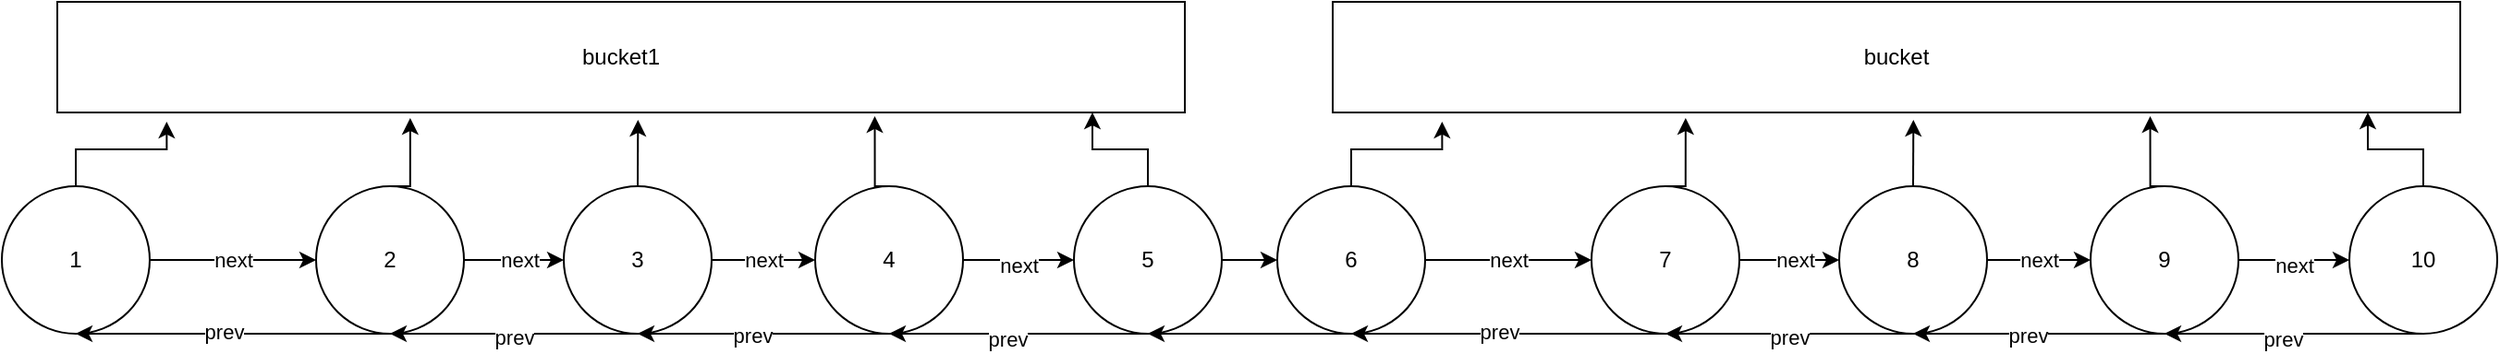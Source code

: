 <mxfile version="20.6.0" type="github"><diagram id="-1y04_MO0QQJUDUUSEFN" name="第 1 页"><mxGraphModel dx="1186" dy="733" grid="1" gridSize="10" guides="1" tooltips="1" connect="1" arrows="1" fold="1" page="1" pageScale="1" pageWidth="827" pageHeight="1169" math="0" shadow="0"><root><mxCell id="0"/><mxCell id="1" parent="0"/><mxCell id="ehHXCEhNEB2Bai333ihY-7" value="next" style="edgeStyle=orthogonalEdgeStyle;rounded=0;orthogonalLoop=1;jettySize=auto;html=1;exitX=1;exitY=0.5;exitDx=0;exitDy=0;entryX=0;entryY=0.5;entryDx=0;entryDy=0;" edge="1" parent="1" source="ehHXCEhNEB2Bai333ihY-1" target="ehHXCEhNEB2Bai333ihY-3"><mxGeometry relative="1" as="geometry"/></mxCell><mxCell id="ehHXCEhNEB2Bai333ihY-11" style="edgeStyle=orthogonalEdgeStyle;rounded=0;orthogonalLoop=1;jettySize=auto;html=1;exitX=0.5;exitY=0;exitDx=0;exitDy=0;entryX=0.097;entryY=1.083;entryDx=0;entryDy=0;entryPerimeter=0;" edge="1" parent="1" source="ehHXCEhNEB2Bai333ihY-1" target="ehHXCEhNEB2Bai333ihY-2"><mxGeometry relative="1" as="geometry"/></mxCell><mxCell id="ehHXCEhNEB2Bai333ihY-1" value="1" style="ellipse;whiteSpace=wrap;html=1;aspect=fixed;" vertex="1" parent="1"><mxGeometry x="70" y="130" width="80" height="80" as="geometry"/></mxCell><mxCell id="ehHXCEhNEB2Bai333ihY-2" value="bucket1" style="rounded=0;whiteSpace=wrap;html=1;" vertex="1" parent="1"><mxGeometry x="100" y="30" width="610" height="60" as="geometry"/></mxCell><mxCell id="ehHXCEhNEB2Bai333ihY-8" style="edgeStyle=orthogonalEdgeStyle;rounded=0;orthogonalLoop=1;jettySize=auto;html=1;exitX=1;exitY=0.5;exitDx=0;exitDy=0;entryX=0;entryY=0.5;entryDx=0;entryDy=0;" edge="1" parent="1" source="ehHXCEhNEB2Bai333ihY-3" target="ehHXCEhNEB2Bai333ihY-4"><mxGeometry relative="1" as="geometry"/></mxCell><mxCell id="ehHXCEhNEB2Bai333ihY-25" value="next" style="edgeLabel;html=1;align=center;verticalAlign=middle;resizable=0;points=[];" vertex="1" connectable="0" parent="ehHXCEhNEB2Bai333ihY-8"><mxGeometry x="0.091" relative="1" as="geometry"><mxPoint as="offset"/></mxGeometry></mxCell><mxCell id="ehHXCEhNEB2Bai333ihY-13" style="edgeStyle=orthogonalEdgeStyle;rounded=0;orthogonalLoop=1;jettySize=auto;html=1;exitX=0.5;exitY=0;exitDx=0;exitDy=0;entryX=0.313;entryY=1.05;entryDx=0;entryDy=0;entryPerimeter=0;" edge="1" parent="1" source="ehHXCEhNEB2Bai333ihY-3" target="ehHXCEhNEB2Bai333ihY-2"><mxGeometry relative="1" as="geometry"/></mxCell><mxCell id="ehHXCEhNEB2Bai333ihY-19" style="rounded=0;orthogonalLoop=1;jettySize=auto;html=1;exitX=0.5;exitY=1;exitDx=0;exitDy=0;entryX=0.5;entryY=1;entryDx=0;entryDy=0;" edge="1" parent="1" source="ehHXCEhNEB2Bai333ihY-3" target="ehHXCEhNEB2Bai333ihY-1"><mxGeometry relative="1" as="geometry"/></mxCell><mxCell id="ehHXCEhNEB2Bai333ihY-31" value="prev" style="edgeLabel;html=1;align=center;verticalAlign=middle;resizable=0;points=[];" vertex="1" connectable="0" parent="ehHXCEhNEB2Bai333ihY-19"><mxGeometry x="0.061" y="-1" relative="1" as="geometry"><mxPoint as="offset"/></mxGeometry></mxCell><mxCell id="ehHXCEhNEB2Bai333ihY-3" value="2" style="ellipse;whiteSpace=wrap;html=1;aspect=fixed;" vertex="1" parent="1"><mxGeometry x="240" y="130" width="80" height="80" as="geometry"/></mxCell><mxCell id="ehHXCEhNEB2Bai333ihY-15" style="edgeStyle=orthogonalEdgeStyle;rounded=0;orthogonalLoop=1;jettySize=auto;html=1;exitX=0.5;exitY=0;exitDx=0;exitDy=0;entryX=0.515;entryY=1.067;entryDx=0;entryDy=0;entryPerimeter=0;" edge="1" parent="1" source="ehHXCEhNEB2Bai333ihY-4" target="ehHXCEhNEB2Bai333ihY-2"><mxGeometry relative="1" as="geometry"/></mxCell><mxCell id="ehHXCEhNEB2Bai333ihY-20" style="rounded=0;orthogonalLoop=1;jettySize=auto;html=1;exitX=0.5;exitY=1;exitDx=0;exitDy=0;entryX=0.5;entryY=1;entryDx=0;entryDy=0;" edge="1" parent="1" source="ehHXCEhNEB2Bai333ihY-4" target="ehHXCEhNEB2Bai333ihY-3"><mxGeometry relative="1" as="geometry"/></mxCell><mxCell id="ehHXCEhNEB2Bai333ihY-30" value="prev" style="edgeLabel;html=1;align=center;verticalAlign=middle;resizable=0;points=[];" vertex="1" connectable="0" parent="ehHXCEhNEB2Bai333ihY-20"><mxGeometry y="2" relative="1" as="geometry"><mxPoint as="offset"/></mxGeometry></mxCell><mxCell id="ehHXCEhNEB2Bai333ihY-34" value="next" style="edgeStyle=none;rounded=0;orthogonalLoop=1;jettySize=auto;html=1;exitX=1;exitY=0.5;exitDx=0;exitDy=0;entryX=0;entryY=0.5;entryDx=0;entryDy=0;" edge="1" parent="1" source="ehHXCEhNEB2Bai333ihY-4" target="ehHXCEhNEB2Bai333ihY-5"><mxGeometry relative="1" as="geometry"/></mxCell><mxCell id="ehHXCEhNEB2Bai333ihY-4" value="3" style="ellipse;whiteSpace=wrap;html=1;aspect=fixed;" vertex="1" parent="1"><mxGeometry x="374" y="130" width="80" height="80" as="geometry"/></mxCell><mxCell id="ehHXCEhNEB2Bai333ihY-10" style="edgeStyle=orthogonalEdgeStyle;rounded=0;orthogonalLoop=1;jettySize=auto;html=1;exitX=1;exitY=0.5;exitDx=0;exitDy=0;entryX=0;entryY=0.5;entryDx=0;entryDy=0;" edge="1" parent="1" source="ehHXCEhNEB2Bai333ihY-5" target="ehHXCEhNEB2Bai333ihY-6"><mxGeometry relative="1" as="geometry"/></mxCell><mxCell id="ehHXCEhNEB2Bai333ihY-27" value="next" style="edgeLabel;html=1;align=center;verticalAlign=middle;resizable=0;points=[];" vertex="1" connectable="0" parent="ehHXCEhNEB2Bai333ihY-10"><mxGeometry y="-3" relative="1" as="geometry"><mxPoint as="offset"/></mxGeometry></mxCell><mxCell id="ehHXCEhNEB2Bai333ihY-16" style="edgeStyle=orthogonalEdgeStyle;rounded=0;orthogonalLoop=1;jettySize=auto;html=1;exitX=0.5;exitY=0;exitDx=0;exitDy=0;entryX=0.725;entryY=1.033;entryDx=0;entryDy=0;entryPerimeter=0;" edge="1" parent="1" source="ehHXCEhNEB2Bai333ihY-5" target="ehHXCEhNEB2Bai333ihY-2"><mxGeometry relative="1" as="geometry"/></mxCell><mxCell id="ehHXCEhNEB2Bai333ihY-21" style="rounded=0;orthogonalLoop=1;jettySize=auto;html=1;exitX=0.5;exitY=1;exitDx=0;exitDy=0;entryX=0.5;entryY=1;entryDx=0;entryDy=0;" edge="1" parent="1" source="ehHXCEhNEB2Bai333ihY-5" target="ehHXCEhNEB2Bai333ihY-4"><mxGeometry relative="1" as="geometry"/></mxCell><mxCell id="ehHXCEhNEB2Bai333ihY-29" value="prev" style="edgeLabel;html=1;align=center;verticalAlign=middle;resizable=0;points=[];" vertex="1" connectable="0" parent="ehHXCEhNEB2Bai333ihY-21"><mxGeometry x="0.095" y="1" relative="1" as="geometry"><mxPoint as="offset"/></mxGeometry></mxCell><mxCell id="ehHXCEhNEB2Bai333ihY-5" value="4" style="ellipse;whiteSpace=wrap;html=1;aspect=fixed;" vertex="1" parent="1"><mxGeometry x="510" y="130" width="80" height="80" as="geometry"/></mxCell><mxCell id="ehHXCEhNEB2Bai333ihY-17" style="edgeStyle=orthogonalEdgeStyle;rounded=0;orthogonalLoop=1;jettySize=auto;html=1;exitX=0.5;exitY=0;exitDx=0;exitDy=0;entryX=0.918;entryY=1;entryDx=0;entryDy=0;entryPerimeter=0;" edge="1" parent="1" source="ehHXCEhNEB2Bai333ihY-6" target="ehHXCEhNEB2Bai333ihY-2"><mxGeometry relative="1" as="geometry"/></mxCell><mxCell id="ehHXCEhNEB2Bai333ihY-22" style="rounded=0;orthogonalLoop=1;jettySize=auto;html=1;exitX=0.5;exitY=1;exitDx=0;exitDy=0;entryX=0.5;entryY=1;entryDx=0;entryDy=0;" edge="1" parent="1" source="ehHXCEhNEB2Bai333ihY-6" target="ehHXCEhNEB2Bai333ihY-5"><mxGeometry relative="1" as="geometry"/></mxCell><mxCell id="ehHXCEhNEB2Bai333ihY-28" value="prev" style="edgeLabel;html=1;align=center;verticalAlign=middle;resizable=0;points=[];" vertex="1" connectable="0" parent="ehHXCEhNEB2Bai333ihY-22"><mxGeometry x="0.083" y="3" relative="1" as="geometry"><mxPoint as="offset"/></mxGeometry></mxCell><mxCell id="ehHXCEhNEB2Bai333ihY-60" style="edgeStyle=none;rounded=0;orthogonalLoop=1;jettySize=auto;html=1;exitX=1;exitY=0.5;exitDx=0;exitDy=0;entryX=0;entryY=0.5;entryDx=0;entryDy=0;" edge="1" parent="1" source="ehHXCEhNEB2Bai333ihY-6" target="ehHXCEhNEB2Bai333ihY-37"><mxGeometry relative="1" as="geometry"/></mxCell><mxCell id="ehHXCEhNEB2Bai333ihY-6" value="5" style="ellipse;whiteSpace=wrap;html=1;aspect=fixed;" vertex="1" parent="1"><mxGeometry x="650" y="130" width="80" height="80" as="geometry"/></mxCell><mxCell id="ehHXCEhNEB2Bai333ihY-35" value="next" style="edgeStyle=orthogonalEdgeStyle;rounded=0;orthogonalLoop=1;jettySize=auto;html=1;exitX=1;exitY=0.5;exitDx=0;exitDy=0;entryX=0;entryY=0.5;entryDx=0;entryDy=0;" edge="1" parent="1" source="ehHXCEhNEB2Bai333ihY-37" target="ehHXCEhNEB2Bai333ihY-44"><mxGeometry relative="1" as="geometry"/></mxCell><mxCell id="ehHXCEhNEB2Bai333ihY-36" style="edgeStyle=orthogonalEdgeStyle;rounded=0;orthogonalLoop=1;jettySize=auto;html=1;exitX=0.5;exitY=0;exitDx=0;exitDy=0;entryX=0.097;entryY=1.083;entryDx=0;entryDy=0;entryPerimeter=0;" edge="1" parent="1" source="ehHXCEhNEB2Bai333ihY-37" target="ehHXCEhNEB2Bai333ihY-38"><mxGeometry relative="1" as="geometry"/></mxCell><mxCell id="ehHXCEhNEB2Bai333ihY-61" style="edgeStyle=none;rounded=0;orthogonalLoop=1;jettySize=auto;html=1;exitX=0.5;exitY=1;exitDx=0;exitDy=0;entryX=0.5;entryY=1;entryDx=0;entryDy=0;" edge="1" parent="1" source="ehHXCEhNEB2Bai333ihY-37" target="ehHXCEhNEB2Bai333ihY-6"><mxGeometry relative="1" as="geometry"/></mxCell><mxCell id="ehHXCEhNEB2Bai333ihY-37" value="6" style="ellipse;whiteSpace=wrap;html=1;aspect=fixed;" vertex="1" parent="1"><mxGeometry x="760" y="130" width="80" height="80" as="geometry"/></mxCell><mxCell id="ehHXCEhNEB2Bai333ihY-38" value="bucket" style="rounded=0;whiteSpace=wrap;html=1;" vertex="1" parent="1"><mxGeometry x="790" y="30" width="610" height="60" as="geometry"/></mxCell><mxCell id="ehHXCEhNEB2Bai333ihY-39" style="edgeStyle=orthogonalEdgeStyle;rounded=0;orthogonalLoop=1;jettySize=auto;html=1;exitX=1;exitY=0.5;exitDx=0;exitDy=0;entryX=0;entryY=0.5;entryDx=0;entryDy=0;" edge="1" parent="1" source="ehHXCEhNEB2Bai333ihY-44" target="ehHXCEhNEB2Bai333ihY-49"><mxGeometry relative="1" as="geometry"/></mxCell><mxCell id="ehHXCEhNEB2Bai333ihY-40" value="next" style="edgeLabel;html=1;align=center;verticalAlign=middle;resizable=0;points=[];" vertex="1" connectable="0" parent="ehHXCEhNEB2Bai333ihY-39"><mxGeometry x="0.091" relative="1" as="geometry"><mxPoint as="offset"/></mxGeometry></mxCell><mxCell id="ehHXCEhNEB2Bai333ihY-41" style="edgeStyle=orthogonalEdgeStyle;rounded=0;orthogonalLoop=1;jettySize=auto;html=1;exitX=0.5;exitY=0;exitDx=0;exitDy=0;entryX=0.313;entryY=1.05;entryDx=0;entryDy=0;entryPerimeter=0;" edge="1" parent="1" source="ehHXCEhNEB2Bai333ihY-44" target="ehHXCEhNEB2Bai333ihY-38"><mxGeometry relative="1" as="geometry"/></mxCell><mxCell id="ehHXCEhNEB2Bai333ihY-42" style="rounded=0;orthogonalLoop=1;jettySize=auto;html=1;exitX=0.5;exitY=1;exitDx=0;exitDy=0;entryX=0.5;entryY=1;entryDx=0;entryDy=0;" edge="1" parent="1" source="ehHXCEhNEB2Bai333ihY-44" target="ehHXCEhNEB2Bai333ihY-37"><mxGeometry relative="1" as="geometry"/></mxCell><mxCell id="ehHXCEhNEB2Bai333ihY-43" value="prev" style="edgeLabel;html=1;align=center;verticalAlign=middle;resizable=0;points=[];" vertex="1" connectable="0" parent="ehHXCEhNEB2Bai333ihY-42"><mxGeometry x="0.061" y="-1" relative="1" as="geometry"><mxPoint as="offset"/></mxGeometry></mxCell><mxCell id="ehHXCEhNEB2Bai333ihY-44" value="7" style="ellipse;whiteSpace=wrap;html=1;aspect=fixed;" vertex="1" parent="1"><mxGeometry x="930" y="130" width="80" height="80" as="geometry"/></mxCell><mxCell id="ehHXCEhNEB2Bai333ihY-45" style="edgeStyle=orthogonalEdgeStyle;rounded=0;orthogonalLoop=1;jettySize=auto;html=1;exitX=0.5;exitY=0;exitDx=0;exitDy=0;entryX=0.515;entryY=1.067;entryDx=0;entryDy=0;entryPerimeter=0;" edge="1" parent="1" source="ehHXCEhNEB2Bai333ihY-49" target="ehHXCEhNEB2Bai333ihY-38"><mxGeometry relative="1" as="geometry"/></mxCell><mxCell id="ehHXCEhNEB2Bai333ihY-46" style="rounded=0;orthogonalLoop=1;jettySize=auto;html=1;exitX=0.5;exitY=1;exitDx=0;exitDy=0;entryX=0.5;entryY=1;entryDx=0;entryDy=0;" edge="1" parent="1" source="ehHXCEhNEB2Bai333ihY-49" target="ehHXCEhNEB2Bai333ihY-44"><mxGeometry relative="1" as="geometry"/></mxCell><mxCell id="ehHXCEhNEB2Bai333ihY-47" value="prev" style="edgeLabel;html=1;align=center;verticalAlign=middle;resizable=0;points=[];" vertex="1" connectable="0" parent="ehHXCEhNEB2Bai333ihY-46"><mxGeometry y="2" relative="1" as="geometry"><mxPoint as="offset"/></mxGeometry></mxCell><mxCell id="ehHXCEhNEB2Bai333ihY-48" value="next" style="edgeStyle=none;rounded=0;orthogonalLoop=1;jettySize=auto;html=1;exitX=1;exitY=0.5;exitDx=0;exitDy=0;entryX=0;entryY=0.5;entryDx=0;entryDy=0;" edge="1" parent="1" source="ehHXCEhNEB2Bai333ihY-49" target="ehHXCEhNEB2Bai333ihY-55"><mxGeometry relative="1" as="geometry"/></mxCell><mxCell id="ehHXCEhNEB2Bai333ihY-49" value="8" style="ellipse;whiteSpace=wrap;html=1;aspect=fixed;" vertex="1" parent="1"><mxGeometry x="1064" y="130" width="80" height="80" as="geometry"/></mxCell><mxCell id="ehHXCEhNEB2Bai333ihY-50" style="edgeStyle=orthogonalEdgeStyle;rounded=0;orthogonalLoop=1;jettySize=auto;html=1;exitX=1;exitY=0.5;exitDx=0;exitDy=0;entryX=0;entryY=0.5;entryDx=0;entryDy=0;" edge="1" parent="1" source="ehHXCEhNEB2Bai333ihY-55" target="ehHXCEhNEB2Bai333ihY-59"><mxGeometry relative="1" as="geometry"/></mxCell><mxCell id="ehHXCEhNEB2Bai333ihY-51" value="next" style="edgeLabel;html=1;align=center;verticalAlign=middle;resizable=0;points=[];" vertex="1" connectable="0" parent="ehHXCEhNEB2Bai333ihY-50"><mxGeometry y="-3" relative="1" as="geometry"><mxPoint as="offset"/></mxGeometry></mxCell><mxCell id="ehHXCEhNEB2Bai333ihY-52" style="edgeStyle=orthogonalEdgeStyle;rounded=0;orthogonalLoop=1;jettySize=auto;html=1;exitX=0.5;exitY=0;exitDx=0;exitDy=0;entryX=0.725;entryY=1.033;entryDx=0;entryDy=0;entryPerimeter=0;" edge="1" parent="1" source="ehHXCEhNEB2Bai333ihY-55" target="ehHXCEhNEB2Bai333ihY-38"><mxGeometry relative="1" as="geometry"/></mxCell><mxCell id="ehHXCEhNEB2Bai333ihY-53" style="rounded=0;orthogonalLoop=1;jettySize=auto;html=1;exitX=0.5;exitY=1;exitDx=0;exitDy=0;entryX=0.5;entryY=1;entryDx=0;entryDy=0;" edge="1" parent="1" source="ehHXCEhNEB2Bai333ihY-55" target="ehHXCEhNEB2Bai333ihY-49"><mxGeometry relative="1" as="geometry"/></mxCell><mxCell id="ehHXCEhNEB2Bai333ihY-54" value="prev" style="edgeLabel;html=1;align=center;verticalAlign=middle;resizable=0;points=[];" vertex="1" connectable="0" parent="ehHXCEhNEB2Bai333ihY-53"><mxGeometry x="0.095" y="1" relative="1" as="geometry"><mxPoint as="offset"/></mxGeometry></mxCell><mxCell id="ehHXCEhNEB2Bai333ihY-55" value="9" style="ellipse;whiteSpace=wrap;html=1;aspect=fixed;" vertex="1" parent="1"><mxGeometry x="1200" y="130" width="80" height="80" as="geometry"/></mxCell><mxCell id="ehHXCEhNEB2Bai333ihY-56" style="edgeStyle=orthogonalEdgeStyle;rounded=0;orthogonalLoop=1;jettySize=auto;html=1;exitX=0.5;exitY=0;exitDx=0;exitDy=0;entryX=0.918;entryY=1;entryDx=0;entryDy=0;entryPerimeter=0;" edge="1" parent="1" source="ehHXCEhNEB2Bai333ihY-59" target="ehHXCEhNEB2Bai333ihY-38"><mxGeometry relative="1" as="geometry"/></mxCell><mxCell id="ehHXCEhNEB2Bai333ihY-57" style="rounded=0;orthogonalLoop=1;jettySize=auto;html=1;exitX=0.5;exitY=1;exitDx=0;exitDy=0;entryX=0.5;entryY=1;entryDx=0;entryDy=0;" edge="1" parent="1" source="ehHXCEhNEB2Bai333ihY-59" target="ehHXCEhNEB2Bai333ihY-55"><mxGeometry relative="1" as="geometry"/></mxCell><mxCell id="ehHXCEhNEB2Bai333ihY-58" value="prev" style="edgeLabel;html=1;align=center;verticalAlign=middle;resizable=0;points=[];" vertex="1" connectable="0" parent="ehHXCEhNEB2Bai333ihY-57"><mxGeometry x="0.083" y="3" relative="1" as="geometry"><mxPoint as="offset"/></mxGeometry></mxCell><mxCell id="ehHXCEhNEB2Bai333ihY-59" value="10" style="ellipse;whiteSpace=wrap;html=1;aspect=fixed;" vertex="1" parent="1"><mxGeometry x="1340" y="130" width="80" height="80" as="geometry"/></mxCell></root></mxGraphModel></diagram></mxfile>